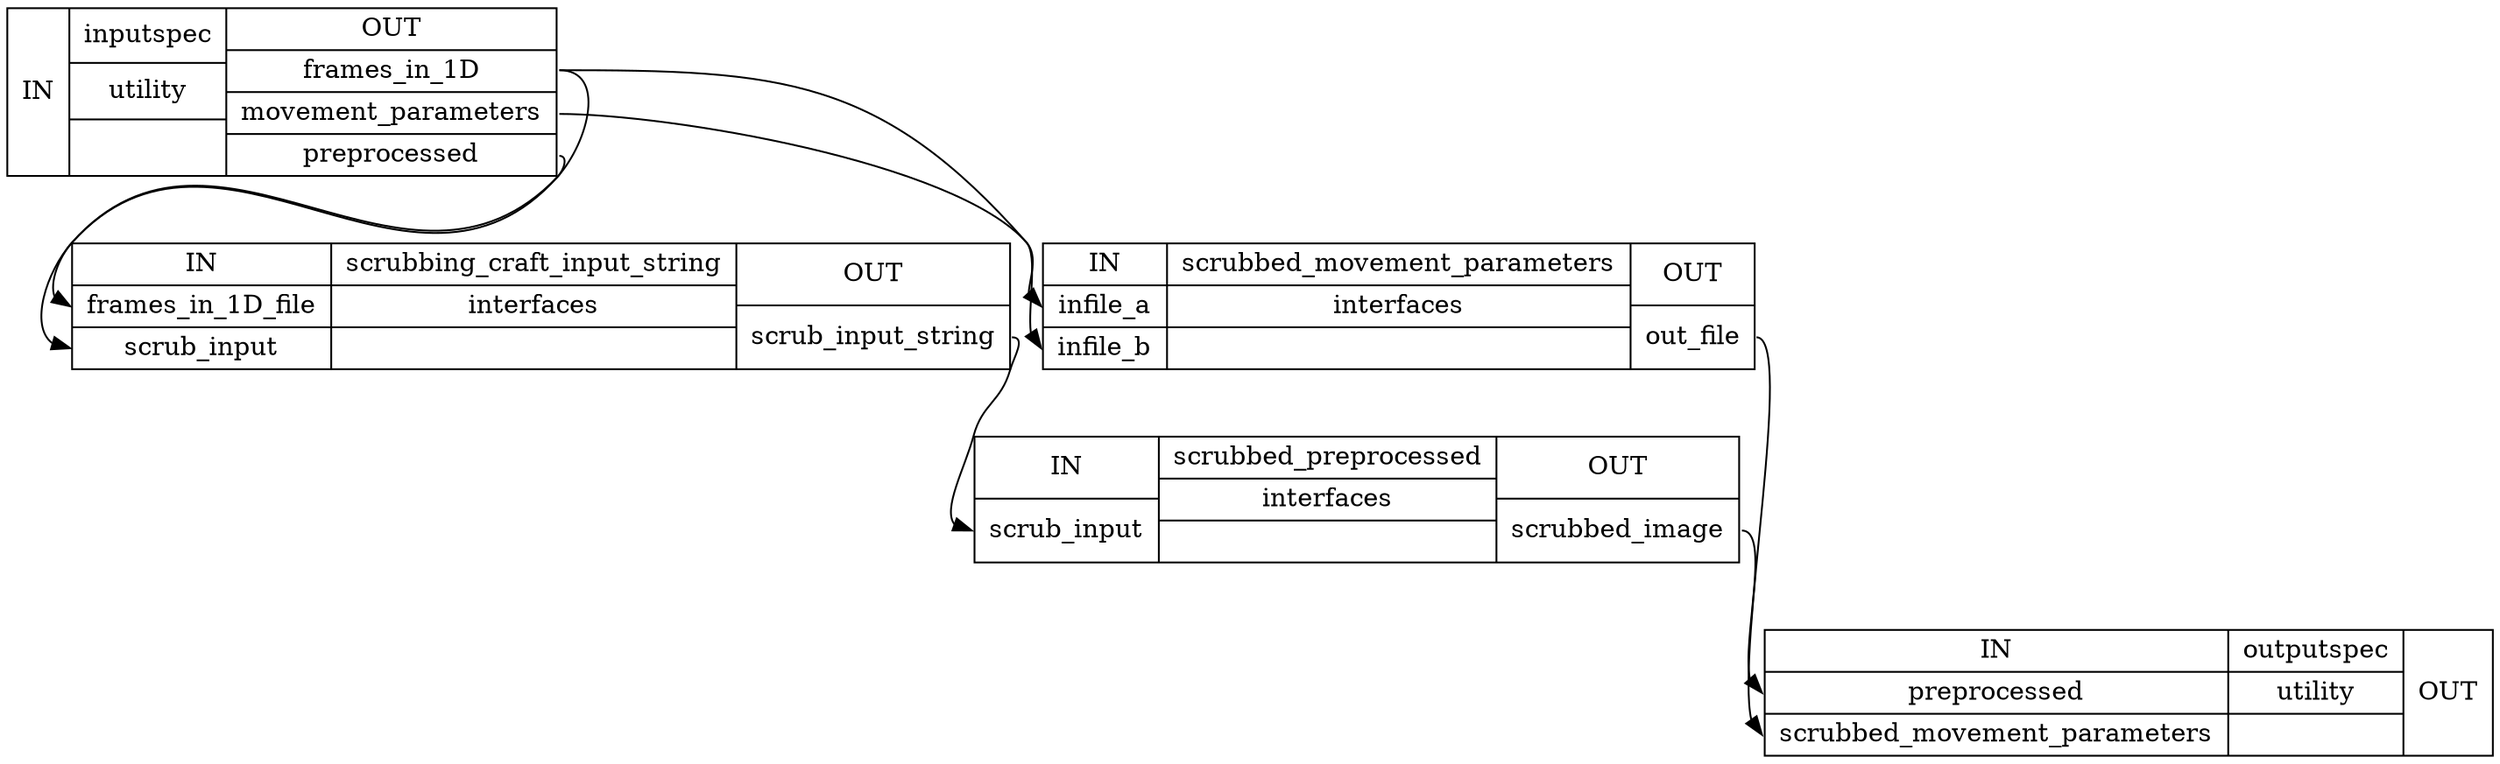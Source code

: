 digraph structs {
node [shape=record];
"scrubbinginputspec" [label="{IN}|{ inputspec | utility |  }|{OUT|<outframesin1D> frames_in_1D|<outmovementparameters> movement_parameters|<outpreprocessed> preprocessed}"];
"scrubbingscrubbing_craft_input_string" [label="{IN|<inframesin1Dfile> frames_in_1D_file|<inscrubinput> scrub_input}|{ scrubbing_craft_input_string | interfaces |  }|{OUT|<outscrubinputstring> scrub_input_string}"];
"scrubbingscrubbed_movement_parameters" [label="{IN|<ininfilea> infile_a|<ininfileb> infile_b}|{ scrubbed_movement_parameters | interfaces |  }|{OUT|<outoutfile> out_file}"];
"scrubbingscrubbed_preprocessed" [label="{IN|<inscrubinput> scrub_input}|{ scrubbed_preprocessed | interfaces |  }|{OUT|<outscrubbedimage> scrubbed_image}"];
"scrubbingoutputspec" [label="{IN|<inpreprocessed> preprocessed|<inscrubbedmovementparameters> scrubbed_movement_parameters}|{ outputspec | utility |  }|{OUT}"];
"scrubbinginputspec":"outframesin1D":e -> "scrubbingscrubbed_movement_parameters":"ininfilea":w;
"scrubbinginputspec":"outframesin1D":e -> "scrubbingscrubbing_craft_input_string":"inframesin1Dfile":w;
"scrubbinginputspec":"outmovementparameters":e -> "scrubbingscrubbed_movement_parameters":"ininfileb":w;
"scrubbinginputspec":"outpreprocessed":e -> "scrubbingscrubbing_craft_input_string":"inscrubinput":w;
"scrubbingscrubbed_movement_parameters":"outoutfile":e -> "scrubbingoutputspec":"inscrubbedmovementparameters":w;
"scrubbingscrubbed_preprocessed":"outscrubbedimage":e -> "scrubbingoutputspec":"inpreprocessed":w;
"scrubbingscrubbing_craft_input_string":"outscrubinputstring":e -> "scrubbingscrubbed_preprocessed":"inscrubinput":w;
}